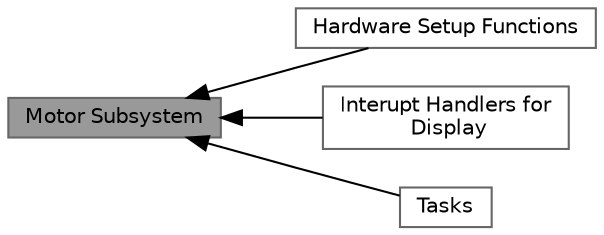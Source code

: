 digraph "Motor Subsystem"
{
 // LATEX_PDF_SIZE
  bgcolor="transparent";
  edge [fontname=Helvetica,fontsize=10,labelfontname=Helvetica,labelfontsize=10];
  node [fontname=Helvetica,fontsize=10,shape=box,height=0.2,width=0.4];
  rankdir=LR;
  Node4 [id="Node000004",label="Hardware Setup Functions",height=0.2,width=0.4,color="grey40", fillcolor="white", style="filled",URL="$group__HardwareSetup.html",tooltip=" "];
  Node2 [id="Node000002",label="Interupt Handlers for\l Display",height=0.2,width=0.4,color="grey40", fillcolor="white", style="filled",URL="$group__InteruptHandlers.html",tooltip=" "];
  Node3 [id="Node000003",label="Tasks",height=0.2,width=0.4,color="grey40", fillcolor="white", style="filled",URL="$group__Tasks.html",tooltip=" "];
  Node1 [id="Node000001",label="Motor Subsystem",height=0.2,width=0.4,color="gray40", fillcolor="grey60", style="filled", fontcolor="black",tooltip=" "];
  Node1->Node2 [shape=plaintext, dir="back", style="solid"];
  Node1->Node3 [shape=plaintext, dir="back", style="solid"];
  Node1->Node4 [shape=plaintext, dir="back", style="solid"];
}
